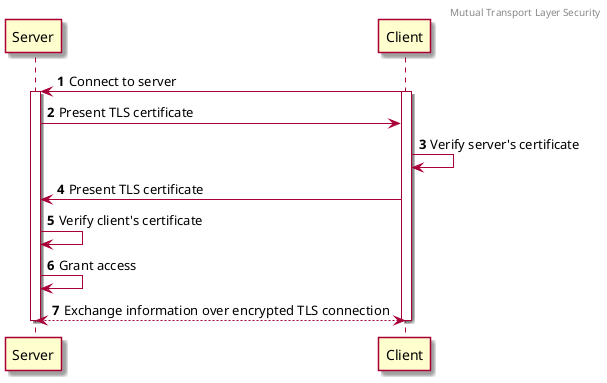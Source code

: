 @startuml
'https://plantuml.com/sequence-diagram

skin rose

header Mutual Transport Layer Security

participant Server
participant Client

autonumber

Client -> Server ++ : Connect to server
activate Client
Server -> Client : Present TLS certificate
Client -> Client : Verify server's certificate
Client -> Server : Present TLS certificate
Server -> Server : Verify client's certificate
Server -> Server : Grant access
Client <--> Server -- : Exchange information over encrypted TLS connection
deactivate Server

@enduml
